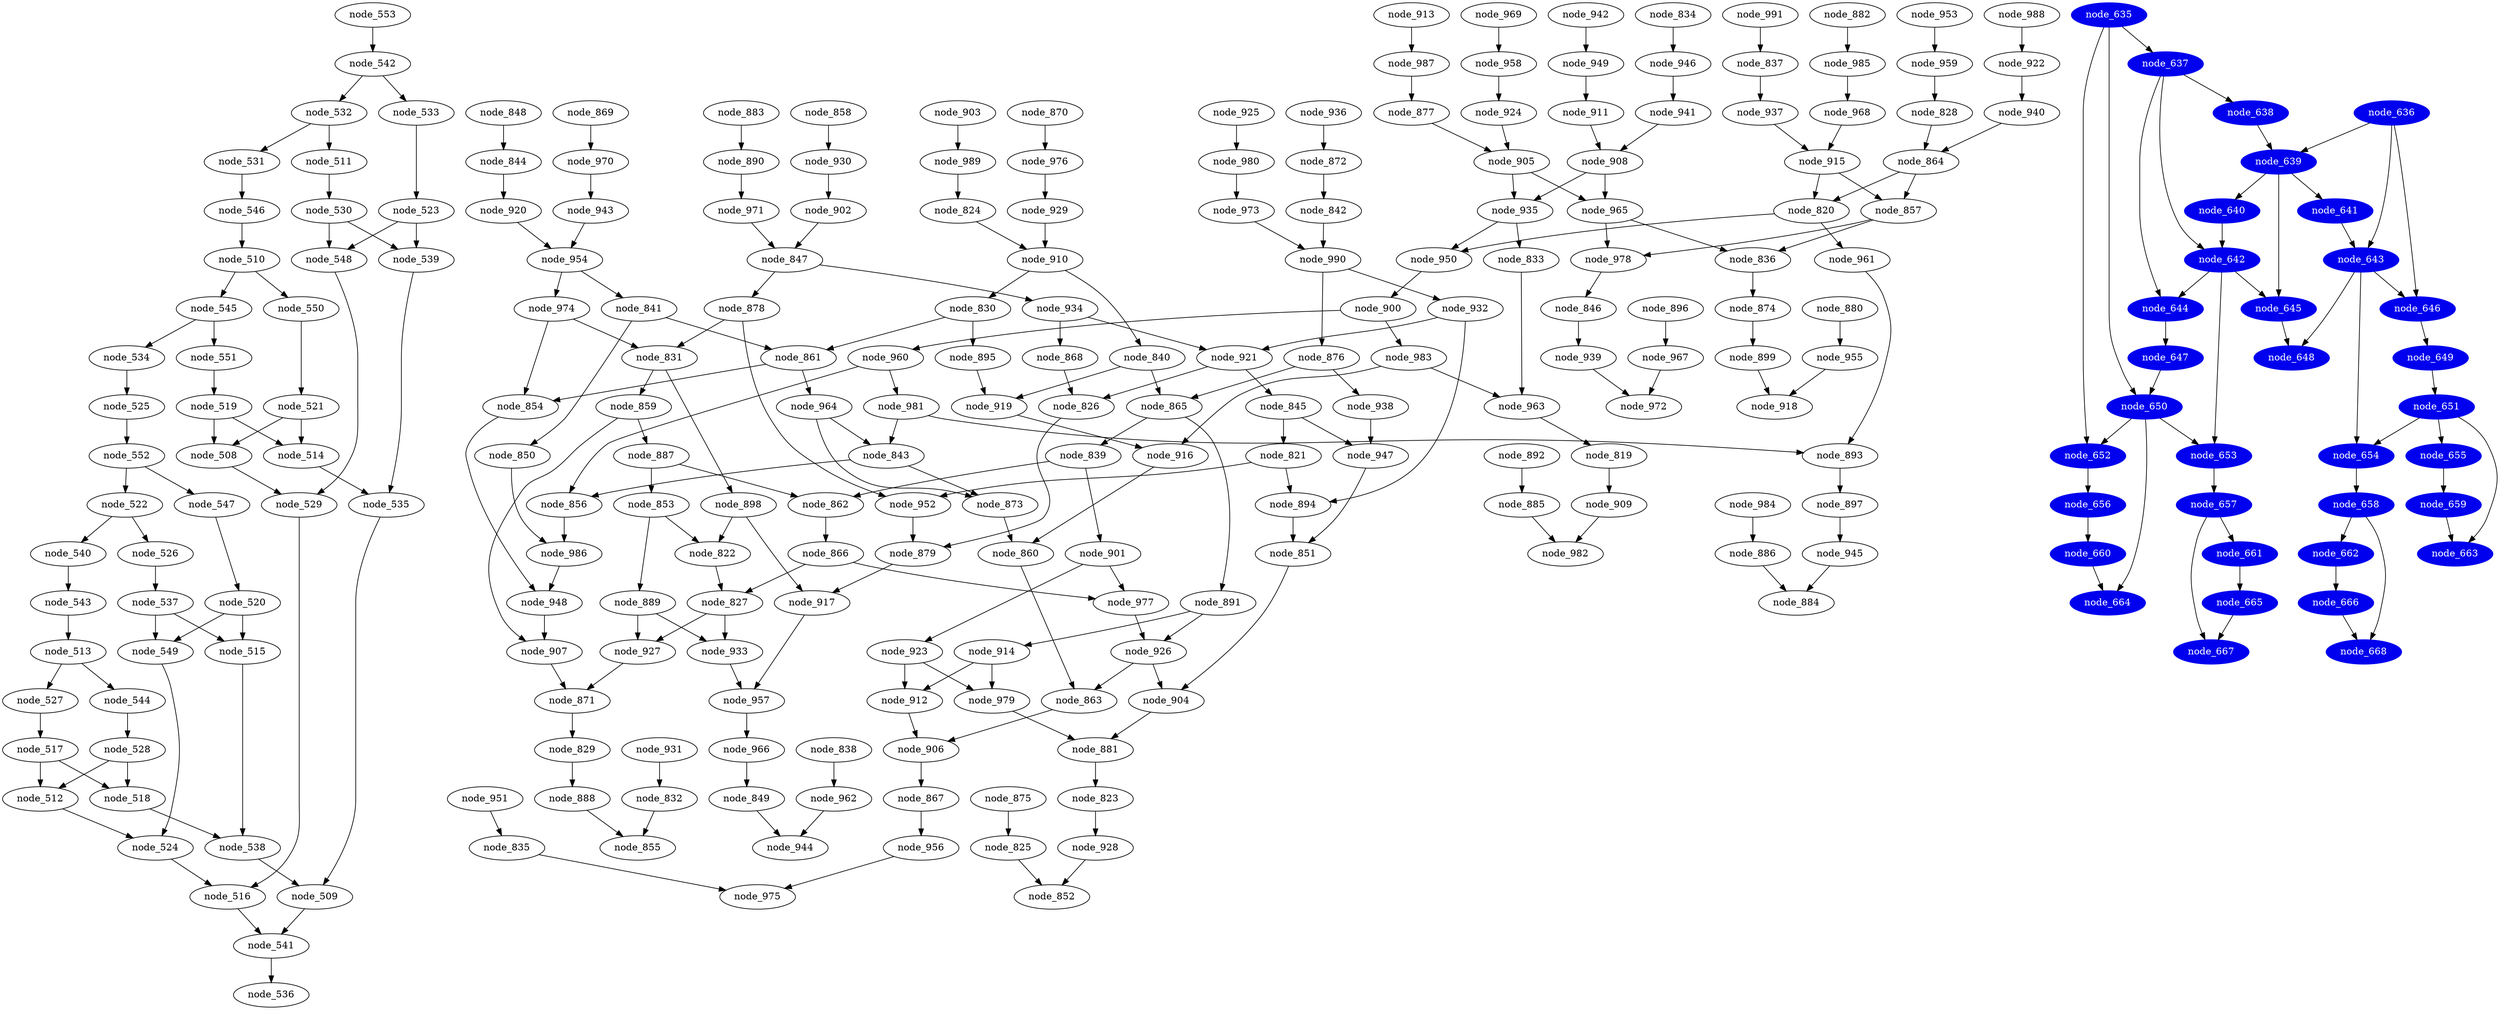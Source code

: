 digraph Cplx8_jpeg_fdct_islow_ewf_{
	graph [name=Cplx8];
	node_508 -> node_529;
	node_509 -> node_541;
	node_510 -> node_545;
	node_510 -> node_550;
	node_511 -> node_530;
	node_512 -> node_524;
	node_513 -> node_527;
	node_513 -> node_544;
	node_514 -> node_535;
	node_515 -> node_538;
	node_516 -> node_541;
	node_517 -> node_512;
	node_517 -> node_518;
	node_518 -> node_538;
	node_519 -> node_508;
	node_519 -> node_514;
	node_520 -> node_515;
	node_520 -> node_549;
	node_521 -> node_508;
	node_521 -> node_514;
	node_522 -> node_526;
	node_522 -> node_540;
	node_523 -> node_539;
	node_523 -> node_548;
	node_524 -> node_516;
	node_525 -> node_552;
	node_526 -> node_537;
	node_527 -> node_517;
	node_528 -> node_512;
	node_528 -> node_518;
	node_529 -> node_516;
	node_530 -> node_539;
	node_530 -> node_548;
	node_531 -> node_546;
	node_532 -> node_511;
	node_532 -> node_531;
	node_533 -> node_523;
	node_534 -> node_525;
	node_535 -> node_509;
	node_537 -> node_515;
	node_537 -> node_549;
	node_538 -> node_509;
	node_539 -> node_535;
	node_540 -> node_543;
	node_541 -> node_536;
	node_542 -> node_532;
	node_542 -> node_533;
	node_543 -> node_513;
	node_544 -> node_528;
	node_545 -> node_534;
	node_545 -> node_551;
	node_546 -> node_510;
	node_547 -> node_520;
	node_548 -> node_529;
	node_549 -> node_524;
	node_550 -> node_521;
	node_551 -> node_519;
	node_552 -> node_522;
	node_552 -> node_547;
	node_553 -> node_542;

	graph [name=jpeg_fdct_islow];
	node_819 -> node_909;
	node_820 -> node_950;
	node_820 -> node_961;
	node_821 -> node_894;
	node_821 -> node_952;
	node_822 -> node_827;
	node_823 -> node_928;
	node_824 -> node_910;
	node_825 -> node_852;
	node_826 -> node_879;
	node_827 -> node_927;
	node_827 -> node_933;
	node_828 -> node_864;
	node_829 -> node_888;
	node_830 -> node_861;
	node_830 -> node_895;
	node_831 -> node_859;
	node_831 -> node_898;
	node_832 -> node_855;
	node_833 -> node_963;
	node_834 -> node_946;
	node_835 -> node_975;
	node_836 -> node_874;
	node_837 -> node_937;
	node_838 -> node_962;
	node_839 -> node_862;
	node_839 -> node_901;
	node_840 -> node_865;
	node_840 -> node_919;
	node_841 -> node_850;
	node_841 -> node_861;
	node_842 -> node_990;
	node_843 -> node_856;
	node_843 -> node_873;
	node_844 -> node_920;
	node_845 -> node_821;
	node_845 -> node_947;
	node_846 -> node_939;
	node_847 -> node_878;
	node_847 -> node_934;
	node_848 -> node_844;
	node_849 -> node_944;
	node_850 -> node_986;
	node_851 -> node_904;
	node_853 -> node_822;
	node_853 -> node_889;
	node_854 -> node_948;
	node_856 -> node_986;
	node_857 -> node_836;
	node_857 -> node_978;
	node_858 -> node_930;
	node_859 -> node_887;
	node_859 -> node_907;
	node_860 -> node_863;
	node_861 -> node_854;
	node_861 -> node_964;
	node_862 -> node_866;
	node_863 -> node_906;
	node_864 -> node_820;
	node_864 -> node_857;
	node_865 -> node_839;
	node_865 -> node_891;
	node_866 -> node_827;
	node_866 -> node_977;
	node_867 -> node_956;
	node_868 -> node_826;
	node_869 -> node_970;
	node_870 -> node_976;
	node_871 -> node_829;
	node_872 -> node_842;
	node_873 -> node_860;
	node_874 -> node_899;
	node_875 -> node_825;
	node_876 -> node_865;
	node_876 -> node_938;
	node_877 -> node_905;
	node_878 -> node_831;
	node_878 -> node_952;
	node_879 -> node_917;
	node_880 -> node_955;
	node_881 -> node_823;
	node_882 -> node_985;
	node_883 -> node_890;
	node_885 -> node_982;
	node_886 -> node_884;
	node_887 -> node_853;
	node_887 -> node_862;
	node_888 -> node_855;
	node_889 -> node_927;
	node_889 -> node_933;
	node_890 -> node_971;
	node_891 -> node_914;
	node_891 -> node_926;
	node_892 -> node_885;
	node_893 -> node_897;
	node_894 -> node_851;
	node_895 -> node_919;
	node_896 -> node_967;
	node_897 -> node_945;
	node_898 -> node_822;
	node_898 -> node_917;
	node_899 -> node_918;
	node_900 -> node_960;
	node_900 -> node_983;
	node_901 -> node_923;
	node_901 -> node_977;
	node_902 -> node_847;
	node_903 -> node_989;
	node_904 -> node_881;
	node_905 -> node_935;
	node_905 -> node_965;
	node_906 -> node_867;
	node_907 -> node_871;
	node_908 -> node_935;
	node_908 -> node_965;
	node_909 -> node_982;
	node_910 -> node_830;
	node_910 -> node_840;
	node_911 -> node_908;
	node_912 -> node_906;
	node_913 -> node_987;
	node_914 -> node_912;
	node_914 -> node_979;
	node_915 -> node_820;
	node_915 -> node_857;
	node_916 -> node_860;
	node_917 -> node_957;
	node_919 -> node_916;
	node_920 -> node_954;
	node_921 -> node_826;
	node_921 -> node_845;
	node_922 -> node_940;
	node_923 -> node_912;
	node_923 -> node_979;
	node_924 -> node_905;
	node_925 -> node_980;
	node_926 -> node_863;
	node_926 -> node_904;
	node_927 -> node_871;
	node_928 -> node_852;
	node_929 -> node_910;
	node_930 -> node_902;
	node_931 -> node_832;
	node_932 -> node_894;
	node_932 -> node_921;
	node_933 -> node_957;
	node_934 -> node_868;
	node_934 -> node_921;
	node_935 -> node_833;
	node_935 -> node_950;
	node_936 -> node_872;
	node_937 -> node_915;
	node_938 -> node_947;
	node_939 -> node_972;
	node_940 -> node_864;
	node_941 -> node_908;
	node_942 -> node_949;
	node_943 -> node_954;
	node_945 -> node_884;
	node_946 -> node_941;
	node_947 -> node_851;
	node_948 -> node_907;
	node_949 -> node_911;
	node_950 -> node_900;
	node_951 -> node_835;
	node_952 -> node_879;
	node_953 -> node_959;
	node_954 -> node_841;
	node_954 -> node_974;
	node_955 -> node_918;
	node_956 -> node_975;
	node_957 -> node_966;
	node_958 -> node_924;
	node_959 -> node_828;
	node_960 -> node_856;
	node_960 -> node_981;
	node_961 -> node_893;
	node_962 -> node_944;
	node_963 -> node_819;
	node_964 -> node_843;
	node_964 -> node_873;
	node_965 -> node_836;
	node_965 -> node_978;
	node_966 -> node_849;
	node_967 -> node_972;
	node_968 -> node_915;
	node_969 -> node_958;
	node_970 -> node_943;
	node_971 -> node_847;
	node_973 -> node_990;
	node_974 -> node_831;
	node_974 -> node_854;
	node_976 -> node_929;
	node_977 -> node_926;
	node_978 -> node_846;
	node_979 -> node_881;
	node_980 -> node_973;
	node_981 -> node_843;
	node_981 -> node_893;
	node_983 -> node_916;
	node_983 -> node_963;
	node_984 -> node_886;
	node_985 -> node_968;
	node_986 -> node_948;
	node_987 -> node_877;
	node_988 -> node_922;
	node_989 -> node_824;
	node_990 -> node_876;
	node_990 -> node_932;
	node_991 -> node_837;

	graph [name=ewf];
	node [color=blue2,
		fontcolor=white,
		style=filled
	];
	node_635 -> node_637;
	node_635 -> node_650;
	node_635 -> node_652;
	node_636 -> node_639;
	node_636 -> node_643;
	node_636 -> node_646;
	node_637 -> node_638;
	node_637 -> node_642;
	node_637 -> node_644;
	node_638 -> node_639;
	node_639 -> node_640;
	node_639 -> node_641;
	node_639 -> node_645;
	node_640 -> node_642;
	node_641 -> node_643;
	node_642 -> node_644;
	node_642 -> node_645;
	node_642 -> node_653;
	node_643 -> node_646;
	node_643 -> node_648;
	node_643 -> node_654;
	node_644 -> node_647;
	node_645 -> node_648;
	node_646 -> node_649;
	node_647 -> node_650;
	node_649 -> node_651;
	node_650 -> node_652;
	node_650 -> node_653;
	node_650 -> node_664;
	node_651 -> node_654;
	node_651 -> node_655;
	node_651 -> node_663;
	node_652 -> node_656;
	node_653 -> node_657;
	node_654 -> node_658;
	node_655 -> node_659;
	node_656 -> node_660;
	node_657 -> node_661;
	node_657 -> node_667;
	node_658 -> node_662;
	node_658 -> node_668;
	node_659 -> node_663;
	node_660 -> node_664;
	node_661 -> node_665;
	node_662 -> node_666;
	node_665 -> node_667;
	node_666 -> node_668;

}
